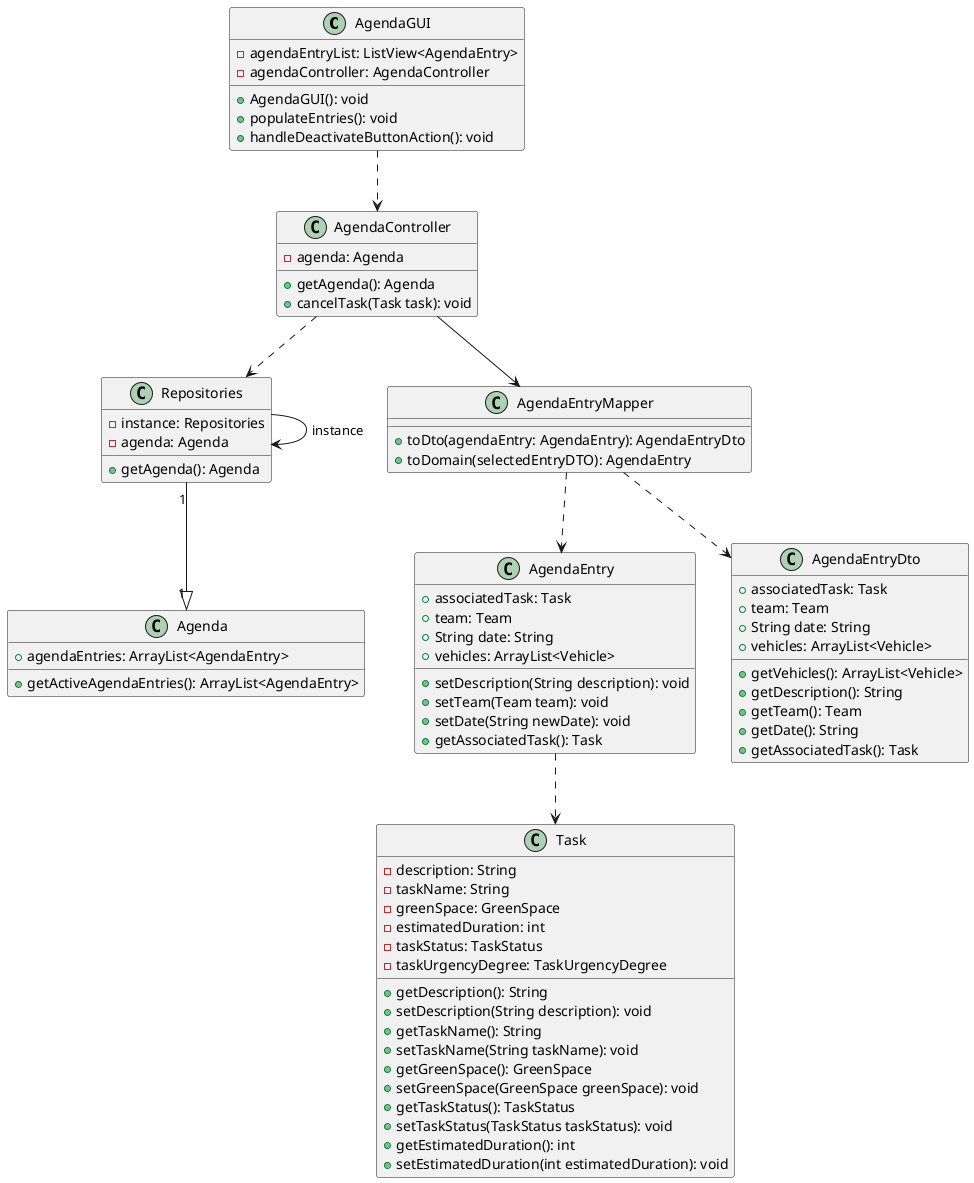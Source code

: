 @startuml
class AgendaGUI {
- agendaEntryList: ListView<AgendaEntry>
- agendaController: AgendaController
 + AgendaGUI(): void
 + populateEntries(): void
 + handleDeactivateButtonAction(): void
}

class AgendaController {
- agenda: Agenda
+ getAgenda(): Agenda
+ cancelTask(Task task): void
}

class Agenda {
+ agendaEntries: ArrayList<AgendaEntry>
+ getActiveAgendaEntries(): ArrayList<AgendaEntry>
}

class Repositories {
- instance: Repositories
- agenda: Agenda
+ getAgenda(): Agenda
}

class AgendaEntry {
+ associatedTask: Task
+ team: Team
+ String date: String
+ vehicles: ArrayList<Vehicle>
+ setDescription(String description): void
+ setTeam(Team team): void
+ setDate(String newDate): void
+ getAssociatedTask(): Task
}

class AgendaEntryMapper {
+ toDto(agendaEntry: AgendaEntry): AgendaEntryDto
+ toDomain(selectedEntryDTO): AgendaEntry
}

class AgendaEntryDto {
+ associatedTask: Task
+ team: Team
+ String date: String
+ vehicles: ArrayList<Vehicle>
+ getVehicles(): ArrayList<Vehicle>
+ getDescription(): String
+ getTeam(): Team
+ getDate(): String
+ getAssociatedTask(): Task
}

class Task {
- description: String
- taskName: String
- greenSpace: GreenSpace
- estimatedDuration: int
- taskStatus: TaskStatus
- taskUrgencyDegree: TaskUrgencyDegree
+ getDescription(): String
+ setDescription(String description): void
+ getTaskName(): String
+ setTaskName(String taskName): void
+ getGreenSpace(): GreenSpace
+ setGreenSpace(GreenSpace greenSpace): void
+ getTaskStatus(): TaskStatus
+ setTaskStatus(TaskStatus taskStatus): void
+ getEstimatedDuration(): int
+ setEstimatedDuration(int estimatedDuration): void
}

Repositories --> Repositories : instance
AgendaGUI ..> AgendaController
Repositories "1" --|> "1" Agenda
AgendaController ..> Repositories
AgendaController --> AgendaEntryMapper
AgendaEntry ..> Task
AgendaEntryMapper ..> AgendaEntryDto
AgendaEntryMapper ..> AgendaEntry


@enduml